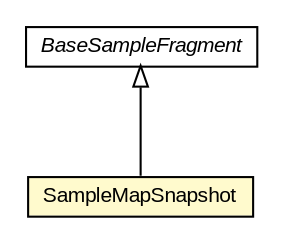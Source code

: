 #!/usr/local/bin/dot
#
# Class diagram 
# Generated by UMLGraph version R5_6-24-gf6e263 (http://www.umlgraph.org/)
#

digraph G {
	edge [fontname="arial",fontsize=10,labelfontname="arial",labelfontsize=10];
	node [fontname="arial",fontsize=10,shape=plaintext];
	nodesep=0.25;
	ranksep=0.5;
	// org.osmdroid.samplefragments.BaseSampleFragment
	c273036 [label=<<table title="org.osmdroid.samplefragments.BaseSampleFragment" border="0" cellborder="1" cellspacing="0" cellpadding="2" port="p" href="../BaseSampleFragment.html">
		<tr><td><table border="0" cellspacing="0" cellpadding="1">
<tr><td align="center" balign="center"><font face="arial italic"> BaseSampleFragment </font></td></tr>
		</table></td></tr>
		</table>>, URL="../BaseSampleFragment.html", fontname="arial", fontcolor="black", fontsize=10.0];
	// org.osmdroid.samplefragments.data.SampleMapSnapshot
	c273057 [label=<<table title="org.osmdroid.samplefragments.data.SampleMapSnapshot" border="0" cellborder="1" cellspacing="0" cellpadding="2" port="p" bgcolor="lemonChiffon" href="./SampleMapSnapshot.html">
		<tr><td><table border="0" cellspacing="0" cellpadding="1">
<tr><td align="center" balign="center"> SampleMapSnapshot </td></tr>
		</table></td></tr>
		</table>>, URL="./SampleMapSnapshot.html", fontname="arial", fontcolor="black", fontsize=10.0];
	//org.osmdroid.samplefragments.data.SampleMapSnapshot extends org.osmdroid.samplefragments.BaseSampleFragment
	c273036:p -> c273057:p [dir=back,arrowtail=empty];
}

